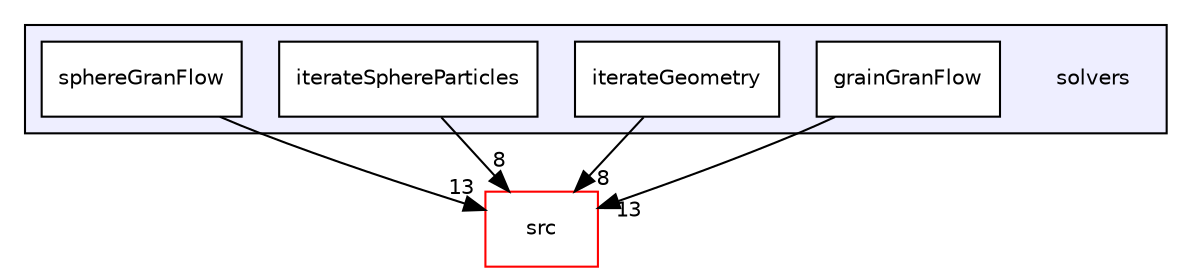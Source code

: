 digraph "solvers" {
  compound=true
  node [ fontsize="10", fontname="Helvetica"];
  edge [ labelfontsize="10", labelfontname="Helvetica"];
  subgraph clusterdir_65b24c28d0f232e494405d4f9f0c5236 {
    graph [ bgcolor="#eeeeff", pencolor="black", label="" URL="dir_65b24c28d0f232e494405d4f9f0c5236.html"];
    dir_65b24c28d0f232e494405d4f9f0c5236 [shape=plaintext label="solvers"];
    dir_f878b601cb94070fd337cd7cf0df761f [shape=box label="grainGranFlow" color="black" fillcolor="white" style="filled" URL="dir_f878b601cb94070fd337cd7cf0df761f.html"];
    dir_54b68711bb62f5b9faf16dd43574c744 [shape=box label="iterateGeometry" color="black" fillcolor="white" style="filled" URL="dir_54b68711bb62f5b9faf16dd43574c744.html"];
    dir_c21375f59269b1de435a94d745eee523 [shape=box label="iterateSphereParticles" color="black" fillcolor="white" style="filled" URL="dir_c21375f59269b1de435a94d745eee523.html"];
    dir_ac9f1d02bd348986b458efcb0494a045 [shape=box label="sphereGranFlow" color="black" fillcolor="white" style="filled" URL="dir_ac9f1d02bd348986b458efcb0494a045.html"];
  }
  dir_68267d1309a1af8e8297ef4c3efbcdba [shape=box label="src" fillcolor="white" style="filled" color="red" URL="dir_68267d1309a1af8e8297ef4c3efbcdba.html"];
  dir_ac9f1d02bd348986b458efcb0494a045->dir_68267d1309a1af8e8297ef4c3efbcdba [headlabel="13", labeldistance=1.5 headhref="dir_000005_000007.html"];
  dir_54b68711bb62f5b9faf16dd43574c744->dir_68267d1309a1af8e8297ef4c3efbcdba [headlabel="8", labeldistance=1.5 headhref="dir_000006_000007.html"];
  dir_f878b601cb94070fd337cd7cf0df761f->dir_68267d1309a1af8e8297ef4c3efbcdba [headlabel="13", labeldistance=1.5 headhref="dir_000003_000007.html"];
  dir_c21375f59269b1de435a94d745eee523->dir_68267d1309a1af8e8297ef4c3efbcdba [headlabel="8", labeldistance=1.5 headhref="dir_000004_000007.html"];
}
